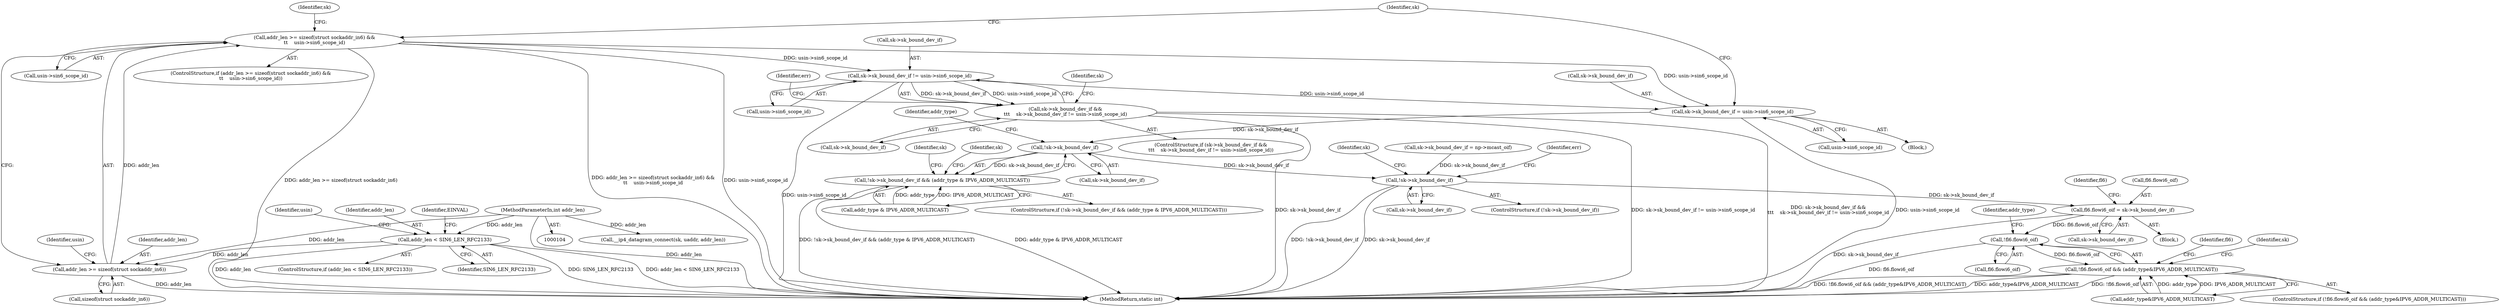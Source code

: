 digraph "0_linux_45f6fad84cc305103b28d73482b344d7f5b76f39_4@API" {
"1000355" [label="(Call,addr_len >= sizeof(struct sockaddr_in6) &&\n\t\t    usin->sin6_scope_id)"];
"1000356" [label="(Call,addr_len >= sizeof(struct sockaddr_in6))"];
"1000158" [label="(Call,addr_len < SIN6_LEN_RFC2133)"];
"1000107" [label="(MethodParameterIn,int addr_len)"];
"1000369" [label="(Call,sk->sk_bound_dev_if != usin->sin6_scope_id)"];
"1000365" [label="(Call,sk->sk_bound_dev_if &&\n\t\t\t    sk->sk_bound_dev_if != usin->sin6_scope_id)"];
"1000382" [label="(Call,sk->sk_bound_dev_if = usin->sin6_scope_id)"];
"1000391" [label="(Call,!sk->sk_bound_dev_if)"];
"1000390" [label="(Call,!sk->sk_bound_dev_if && (addr_type & IPV6_ADDR_MULTICAST))"];
"1000406" [label="(Call,!sk->sk_bound_dev_if)"];
"1000457" [label="(Call,fl6.flowi6_oif = sk->sk_bound_dev_if)"];
"1000487" [label="(Call,!fl6.flowi6_oif)"];
"1000486" [label="(Call,!fl6.flowi6_oif && (addr_type&IPV6_ADDR_MULTICAST))"];
"1000361" [label="(Identifier,usin)"];
"1000389" [label="(ControlStructure,if (!sk->sk_bound_dev_if && (addr_type & IPV6_ADDR_MULTICAST)))"];
"1000458" [label="(Call,fl6.flowi6_oif)"];
"1000365" [label="(Call,sk->sk_bound_dev_if &&\n\t\t\t    sk->sk_bound_dev_if != usin->sin6_scope_id)"];
"1000160" [label="(Identifier,SIN6_LEN_RFC2133)"];
"1000167" [label="(Identifier,usin)"];
"1000491" [label="(Call,addr_type&IPV6_ADDR_MULTICAST)"];
"1000466" [label="(Identifier,fl6)"];
"1000400" [label="(Identifier,sk)"];
"1000370" [label="(Call,sk->sk_bound_dev_if)"];
"1000383" [label="(Call,sk->sk_bound_dev_if)"];
"1000152" [label="(Call,__ip4_datagram_connect(sk, uaddr, addr_len))"];
"1000373" [label="(Call,usin->sin6_scope_id)"];
"1000364" [label="(ControlStructure,if (sk->sk_bound_dev_if &&\n\t\t\t    sk->sk_bound_dev_if != usin->sin6_scope_id))"];
"1000412" [label="(Identifier,err)"];
"1000408" [label="(Identifier,sk)"];
"1000492" [label="(Identifier,addr_type)"];
"1000355" [label="(Call,addr_len >= sizeof(struct sockaddr_in6) &&\n\t\t    usin->sin6_scope_id)"];
"1000396" [label="(Identifier,addr_type)"];
"1000393" [label="(Identifier,sk)"];
"1000392" [label="(Call,sk->sk_bound_dev_if)"];
"1000157" [label="(ControlStructure,if (addr_len < SIN6_LEN_RFC2133))"];
"1000597" [label="(MethodReturn,static int)"];
"1000406" [label="(Call,!sk->sk_bound_dev_if)"];
"1000356" [label="(Call,addr_len >= sizeof(struct sockaddr_in6))"];
"1000159" [label="(Identifier,addr_len)"];
"1000358" [label="(Call,sizeof(struct sockaddr_in6))"];
"1000395" [label="(Call,addr_type & IPV6_ADDR_MULTICAST)"];
"1000163" [label="(Identifier,EINVAL)"];
"1000107" [label="(MethodParameterIn,int addr_len)"];
"1000367" [label="(Identifier,sk)"];
"1000461" [label="(Call,sk->sk_bound_dev_if)"];
"1000485" [label="(ControlStructure,if (!fl6.flowi6_oif && (addr_type&IPV6_ADDR_MULTICAST)))"];
"1000360" [label="(Call,usin->sin6_scope_id)"];
"1000418" [label="(Identifier,sk)"];
"1000391" [label="(Call,!sk->sk_bound_dev_if)"];
"1000390" [label="(Call,!sk->sk_bound_dev_if && (addr_type & IPV6_ADDR_MULTICAST))"];
"1000407" [label="(Call,sk->sk_bound_dev_if)"];
"1000496" [label="(Identifier,fl6)"];
"1000363" [label="(Block,)"];
"1000378" [label="(Identifier,err)"];
"1000457" [label="(Call,fl6.flowi6_oif = sk->sk_bound_dev_if)"];
"1000384" [label="(Identifier,sk)"];
"1000398" [label="(Call,sk->sk_bound_dev_if = np->mcast_oif)"];
"1000158" [label="(Call,addr_len < SIN6_LEN_RFC2133)"];
"1000486" [label="(Call,!fl6.flowi6_oif && (addr_type&IPV6_ADDR_MULTICAST))"];
"1000354" [label="(ControlStructure,if (addr_len >= sizeof(struct sockaddr_in6) &&\n\t\t    usin->sin6_scope_id))"];
"1000357" [label="(Identifier,addr_len)"];
"1000405" [label="(ControlStructure,if (!sk->sk_bound_dev_if))"];
"1000386" [label="(Call,usin->sin6_scope_id)"];
"1000366" [label="(Call,sk->sk_bound_dev_if)"];
"1000108" [label="(Block,)"];
"1000369" [label="(Call,sk->sk_bound_dev_if != usin->sin6_scope_id)"];
"1000382" [label="(Call,sk->sk_bound_dev_if = usin->sin6_scope_id)"];
"1000487" [label="(Call,!fl6.flowi6_oif)"];
"1000502" [label="(Identifier,sk)"];
"1000488" [label="(Call,fl6.flowi6_oif)"];
"1000355" -> "1000354"  [label="AST: "];
"1000355" -> "1000356"  [label="CFG: "];
"1000355" -> "1000360"  [label="CFG: "];
"1000356" -> "1000355"  [label="AST: "];
"1000360" -> "1000355"  [label="AST: "];
"1000367" -> "1000355"  [label="CFG: "];
"1000393" -> "1000355"  [label="CFG: "];
"1000355" -> "1000597"  [label="DDG: addr_len >= sizeof(struct sockaddr_in6)"];
"1000355" -> "1000597"  [label="DDG: usin->sin6_scope_id"];
"1000355" -> "1000597"  [label="DDG: addr_len >= sizeof(struct sockaddr_in6) &&\n\t\t    usin->sin6_scope_id"];
"1000356" -> "1000355"  [label="DDG: addr_len"];
"1000355" -> "1000369"  [label="DDG: usin->sin6_scope_id"];
"1000355" -> "1000382"  [label="DDG: usin->sin6_scope_id"];
"1000356" -> "1000358"  [label="CFG: "];
"1000357" -> "1000356"  [label="AST: "];
"1000358" -> "1000356"  [label="AST: "];
"1000361" -> "1000356"  [label="CFG: "];
"1000356" -> "1000597"  [label="DDG: addr_len"];
"1000158" -> "1000356"  [label="DDG: addr_len"];
"1000107" -> "1000356"  [label="DDG: addr_len"];
"1000158" -> "1000157"  [label="AST: "];
"1000158" -> "1000160"  [label="CFG: "];
"1000159" -> "1000158"  [label="AST: "];
"1000160" -> "1000158"  [label="AST: "];
"1000163" -> "1000158"  [label="CFG: "];
"1000167" -> "1000158"  [label="CFG: "];
"1000158" -> "1000597"  [label="DDG: addr_len"];
"1000158" -> "1000597"  [label="DDG: SIN6_LEN_RFC2133"];
"1000158" -> "1000597"  [label="DDG: addr_len < SIN6_LEN_RFC2133"];
"1000107" -> "1000158"  [label="DDG: addr_len"];
"1000107" -> "1000104"  [label="AST: "];
"1000107" -> "1000597"  [label="DDG: addr_len"];
"1000107" -> "1000152"  [label="DDG: addr_len"];
"1000369" -> "1000365"  [label="AST: "];
"1000369" -> "1000373"  [label="CFG: "];
"1000370" -> "1000369"  [label="AST: "];
"1000373" -> "1000369"  [label="AST: "];
"1000365" -> "1000369"  [label="CFG: "];
"1000369" -> "1000597"  [label="DDG: usin->sin6_scope_id"];
"1000369" -> "1000365"  [label="DDG: sk->sk_bound_dev_if"];
"1000369" -> "1000365"  [label="DDG: usin->sin6_scope_id"];
"1000369" -> "1000382"  [label="DDG: usin->sin6_scope_id"];
"1000365" -> "1000364"  [label="AST: "];
"1000365" -> "1000366"  [label="CFG: "];
"1000366" -> "1000365"  [label="AST: "];
"1000378" -> "1000365"  [label="CFG: "];
"1000384" -> "1000365"  [label="CFG: "];
"1000365" -> "1000597"  [label="DDG: sk->sk_bound_dev_if != usin->sin6_scope_id"];
"1000365" -> "1000597"  [label="DDG: sk->sk_bound_dev_if &&\n\t\t\t    sk->sk_bound_dev_if != usin->sin6_scope_id"];
"1000365" -> "1000597"  [label="DDG: sk->sk_bound_dev_if"];
"1000382" -> "1000363"  [label="AST: "];
"1000382" -> "1000386"  [label="CFG: "];
"1000383" -> "1000382"  [label="AST: "];
"1000386" -> "1000382"  [label="AST: "];
"1000393" -> "1000382"  [label="CFG: "];
"1000382" -> "1000597"  [label="DDG: usin->sin6_scope_id"];
"1000382" -> "1000391"  [label="DDG: sk->sk_bound_dev_if"];
"1000391" -> "1000390"  [label="AST: "];
"1000391" -> "1000392"  [label="CFG: "];
"1000392" -> "1000391"  [label="AST: "];
"1000396" -> "1000391"  [label="CFG: "];
"1000390" -> "1000391"  [label="CFG: "];
"1000391" -> "1000390"  [label="DDG: sk->sk_bound_dev_if"];
"1000391" -> "1000406"  [label="DDG: sk->sk_bound_dev_if"];
"1000390" -> "1000389"  [label="AST: "];
"1000390" -> "1000395"  [label="CFG: "];
"1000395" -> "1000390"  [label="AST: "];
"1000400" -> "1000390"  [label="CFG: "];
"1000408" -> "1000390"  [label="CFG: "];
"1000390" -> "1000597"  [label="DDG: !sk->sk_bound_dev_if && (addr_type & IPV6_ADDR_MULTICAST)"];
"1000390" -> "1000597"  [label="DDG: addr_type & IPV6_ADDR_MULTICAST"];
"1000395" -> "1000390"  [label="DDG: addr_type"];
"1000395" -> "1000390"  [label="DDG: IPV6_ADDR_MULTICAST"];
"1000406" -> "1000405"  [label="AST: "];
"1000406" -> "1000407"  [label="CFG: "];
"1000407" -> "1000406"  [label="AST: "];
"1000412" -> "1000406"  [label="CFG: "];
"1000418" -> "1000406"  [label="CFG: "];
"1000406" -> "1000597"  [label="DDG: sk->sk_bound_dev_if"];
"1000406" -> "1000597"  [label="DDG: !sk->sk_bound_dev_if"];
"1000398" -> "1000406"  [label="DDG: sk->sk_bound_dev_if"];
"1000406" -> "1000457"  [label="DDG: sk->sk_bound_dev_if"];
"1000457" -> "1000108"  [label="AST: "];
"1000457" -> "1000461"  [label="CFG: "];
"1000458" -> "1000457"  [label="AST: "];
"1000461" -> "1000457"  [label="AST: "];
"1000466" -> "1000457"  [label="CFG: "];
"1000457" -> "1000597"  [label="DDG: sk->sk_bound_dev_if"];
"1000457" -> "1000487"  [label="DDG: fl6.flowi6_oif"];
"1000487" -> "1000486"  [label="AST: "];
"1000487" -> "1000488"  [label="CFG: "];
"1000488" -> "1000487"  [label="AST: "];
"1000492" -> "1000487"  [label="CFG: "];
"1000486" -> "1000487"  [label="CFG: "];
"1000487" -> "1000597"  [label="DDG: fl6.flowi6_oif"];
"1000487" -> "1000486"  [label="DDG: fl6.flowi6_oif"];
"1000486" -> "1000485"  [label="AST: "];
"1000486" -> "1000491"  [label="CFG: "];
"1000491" -> "1000486"  [label="AST: "];
"1000496" -> "1000486"  [label="CFG: "];
"1000502" -> "1000486"  [label="CFG: "];
"1000486" -> "1000597"  [label="DDG: !fl6.flowi6_oif && (addr_type&IPV6_ADDR_MULTICAST)"];
"1000486" -> "1000597"  [label="DDG: addr_type&IPV6_ADDR_MULTICAST"];
"1000486" -> "1000597"  [label="DDG: !fl6.flowi6_oif"];
"1000491" -> "1000486"  [label="DDG: addr_type"];
"1000491" -> "1000486"  [label="DDG: IPV6_ADDR_MULTICAST"];
}
